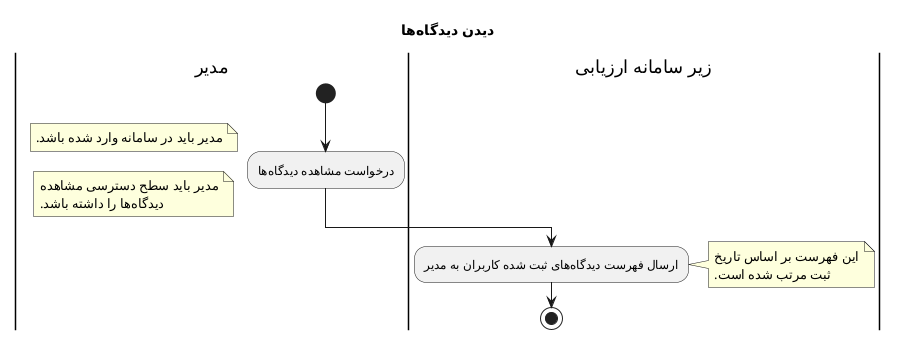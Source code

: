 @startuml ShowCriticismsSuggestions
Title ‌دیدن دیدگاه‌ها 
|مدیر|
start
:‌درخواست مشاهده دیدگاه‌ها;
note left: مدیر باید در سامانه وارد شده باشد.
note left: مدیر باید سطح دسترسی مشاهده\nدیدگاه‌ها را داشته باشد.
|زیر سامانه ارزیابی|
:ارسال فهرست دید‌گاه‌های ثبت شده کاربران به مدیر;
note right: این فهرست بر اساس تاریخ\nثبت مرتب شده است.
stop
@enduml